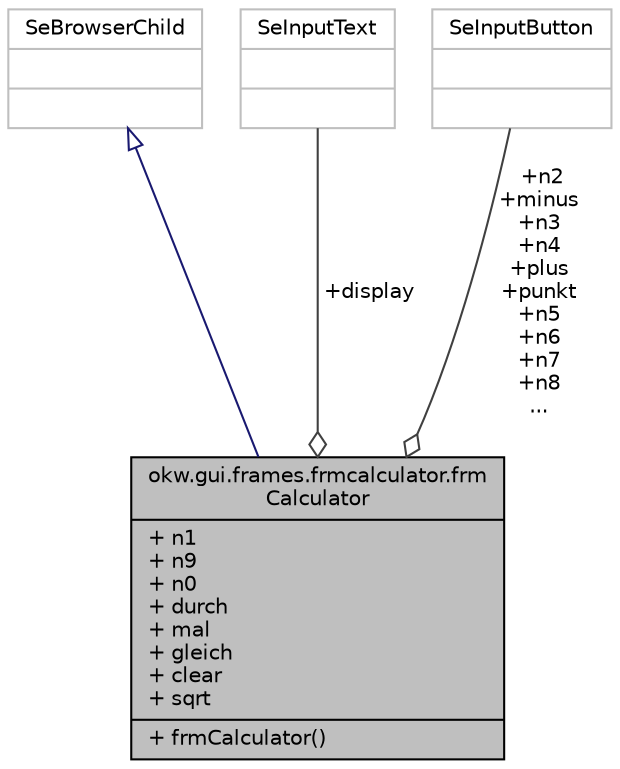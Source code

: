 digraph "okw.gui.frames.frmcalculator.frmCalculator"
{
 // INTERACTIVE_SVG=YES
 // LATEX_PDF_SIZE
  edge [fontname="Helvetica",fontsize="10",labelfontname="Helvetica",labelfontsize="10"];
  node [fontname="Helvetica",fontsize="10",shape=record];
  Node1 [label="{okw.gui.frames.frmcalculator.frm\lCalculator\n|+ n1\l+ n9\l+ n0\l+ durch\l+ mal\l+ gleich\l+ clear\l+ sqrt\l|+ frmCalculator()\l}",height=0.2,width=0.4,color="black", fillcolor="grey75", style="filled", fontcolor="black",tooltip=" "];
  Node2 -> Node1 [dir="back",color="midnightblue",fontsize="10",style="solid",arrowtail="onormal",fontname="Helvetica"];
  Node2 [label="{SeBrowserChild\n||}",height=0.2,width=0.4,color="grey75", fillcolor="white", style="filled",tooltip=" "];
  Node3 -> Node1 [color="grey25",fontsize="10",style="solid",label=" +display" ,arrowhead="odiamond",fontname="Helvetica"];
  Node3 [label="{SeInputText\n||}",height=0.2,width=0.4,color="grey75", fillcolor="white", style="filled",tooltip=" "];
  Node4 -> Node1 [color="grey25",fontsize="10",style="solid",label=" +n2\n+minus\n+n3\n+n4\n+plus\n+punkt\n+n5\n+n6\n+n7\n+n8\n..." ,arrowhead="odiamond",fontname="Helvetica"];
  Node4 [label="{SeInputButton\n||}",height=0.2,width=0.4,color="grey75", fillcolor="white", style="filled",tooltip=" "];
}
